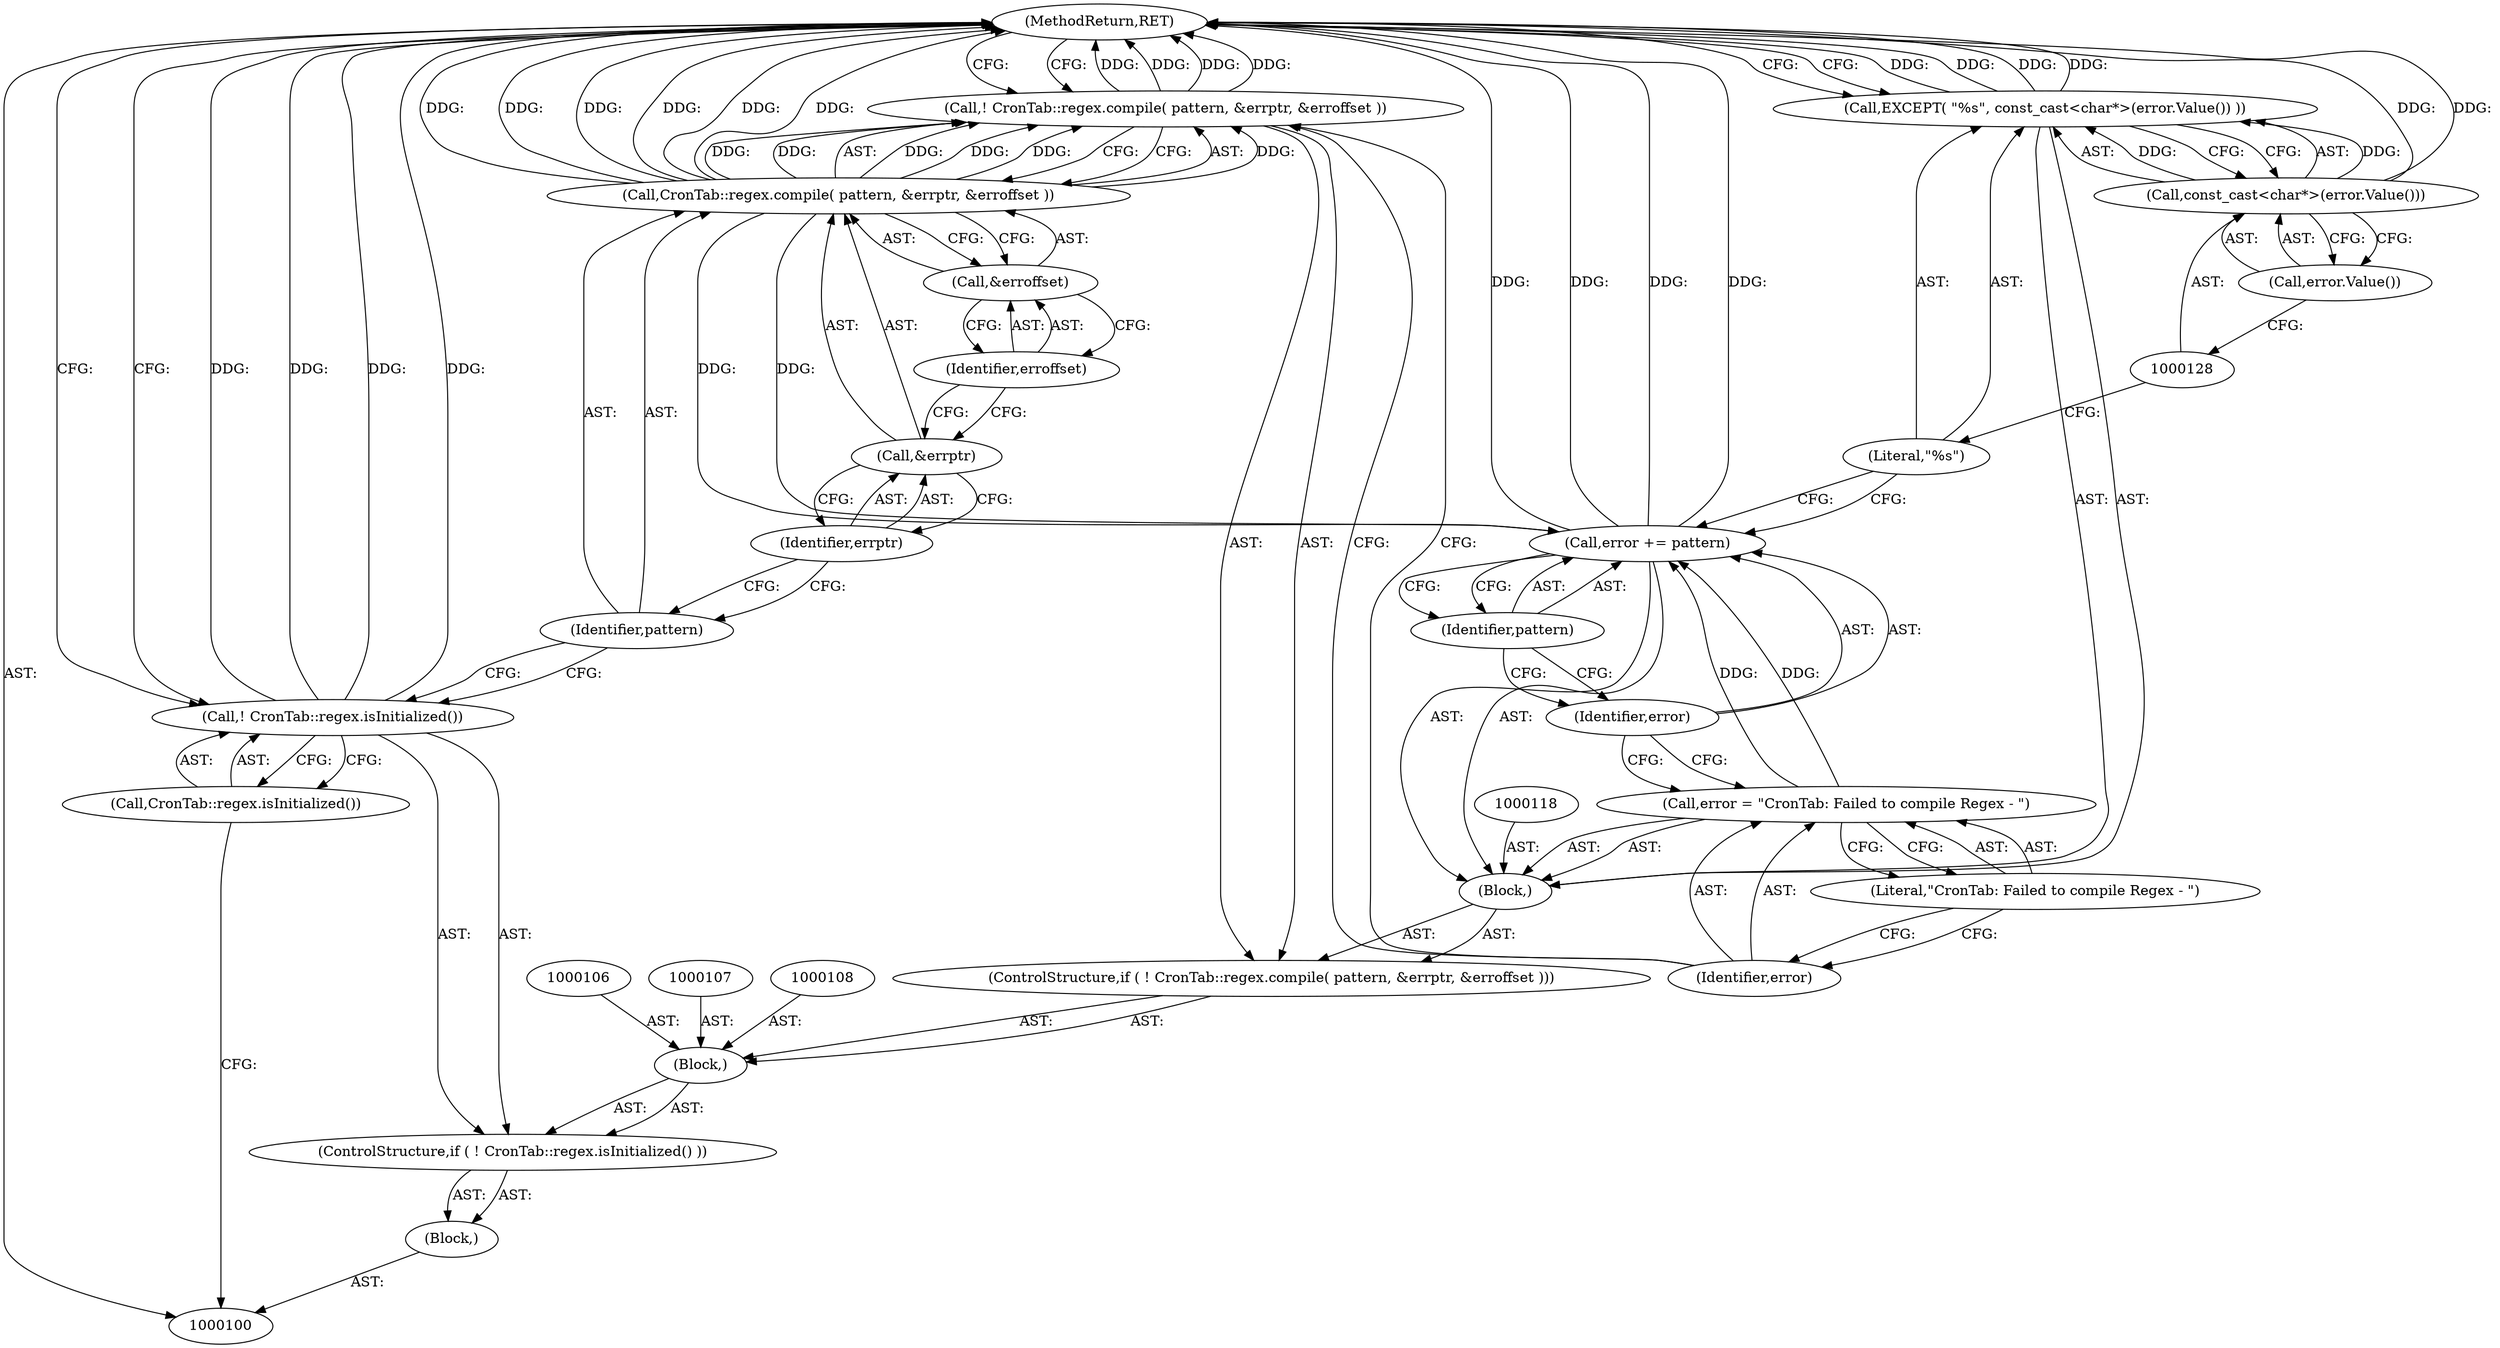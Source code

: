 digraph "0_htcondor_5e5571d1a431eb3c61977b6dd6ec90186ef79867_11" {
"1000130" [label="(MethodReturn,RET)"];
"1000101" [label="(Block,)"];
"1000102" [label="(ControlStructure,if ( ! CronTab::regex.isInitialized() ))"];
"1000103" [label="(Call,! CronTab::regex.isInitialized())"];
"1000104" [label="(Call,CronTab::regex.isInitialized())"];
"1000105" [label="(Block,)"];
"1000109" [label="(ControlStructure,if ( ! CronTab::regex.compile( pattern, &errptr, &erroffset )))"];
"1000110" [label="(Call,! CronTab::regex.compile( pattern, &errptr, &erroffset ))"];
"1000111" [label="(Call,CronTab::regex.compile( pattern, &errptr, &erroffset ))"];
"1000112" [label="(Identifier,pattern)"];
"1000113" [label="(Call,&errptr)"];
"1000114" [label="(Identifier,errptr)"];
"1000115" [label="(Call,&erroffset)"];
"1000116" [label="(Identifier,erroffset)"];
"1000117" [label="(Block,)"];
"1000119" [label="(Call,error = \"CronTab: Failed to compile Regex - \")"];
"1000120" [label="(Identifier,error)"];
"1000121" [label="(Literal,\"CronTab: Failed to compile Regex - \")"];
"1000122" [label="(Call,error += pattern)"];
"1000123" [label="(Identifier,error)"];
"1000124" [label="(Identifier,pattern)"];
"1000125" [label="(Call,EXCEPT( \"%s\", const_cast<char*>(error.Value()) ))"];
"1000126" [label="(Literal,\"%s\")"];
"1000127" [label="(Call,const_cast<char*>(error.Value()))"];
"1000129" [label="(Call,error.Value())"];
"1000130" -> "1000100"  [label="AST: "];
"1000130" -> "1000125"  [label="CFG: "];
"1000130" -> "1000110"  [label="CFG: "];
"1000130" -> "1000103"  [label="CFG: "];
"1000125" -> "1000130"  [label="DDG: "];
"1000125" -> "1000130"  [label="DDG: "];
"1000103" -> "1000130"  [label="DDG: "];
"1000103" -> "1000130"  [label="DDG: "];
"1000122" -> "1000130"  [label="DDG: "];
"1000122" -> "1000130"  [label="DDG: "];
"1000111" -> "1000130"  [label="DDG: "];
"1000111" -> "1000130"  [label="DDG: "];
"1000111" -> "1000130"  [label="DDG: "];
"1000110" -> "1000130"  [label="DDG: "];
"1000110" -> "1000130"  [label="DDG: "];
"1000127" -> "1000130"  [label="DDG: "];
"1000101" -> "1000100"  [label="AST: "];
"1000102" -> "1000101"  [label="AST: "];
"1000102" -> "1000101"  [label="AST: "];
"1000103" -> "1000102"  [label="AST: "];
"1000105" -> "1000102"  [label="AST: "];
"1000103" -> "1000102"  [label="AST: "];
"1000103" -> "1000104"  [label="CFG: "];
"1000104" -> "1000103"  [label="AST: "];
"1000112" -> "1000103"  [label="CFG: "];
"1000130" -> "1000103"  [label="CFG: "];
"1000103" -> "1000130"  [label="DDG: "];
"1000103" -> "1000130"  [label="DDG: "];
"1000104" -> "1000103"  [label="AST: "];
"1000104" -> "1000100"  [label="CFG: "];
"1000103" -> "1000104"  [label="CFG: "];
"1000105" -> "1000102"  [label="AST: "];
"1000106" -> "1000105"  [label="AST: "];
"1000107" -> "1000105"  [label="AST: "];
"1000108" -> "1000105"  [label="AST: "];
"1000109" -> "1000105"  [label="AST: "];
"1000109" -> "1000105"  [label="AST: "];
"1000110" -> "1000109"  [label="AST: "];
"1000117" -> "1000109"  [label="AST: "];
"1000110" -> "1000109"  [label="AST: "];
"1000110" -> "1000111"  [label="CFG: "];
"1000111" -> "1000110"  [label="AST: "];
"1000120" -> "1000110"  [label="CFG: "];
"1000130" -> "1000110"  [label="CFG: "];
"1000110" -> "1000130"  [label="DDG: "];
"1000110" -> "1000130"  [label="DDG: "];
"1000111" -> "1000110"  [label="DDG: "];
"1000111" -> "1000110"  [label="DDG: "];
"1000111" -> "1000110"  [label="DDG: "];
"1000111" -> "1000110"  [label="AST: "];
"1000111" -> "1000115"  [label="CFG: "];
"1000112" -> "1000111"  [label="AST: "];
"1000113" -> "1000111"  [label="AST: "];
"1000115" -> "1000111"  [label="AST: "];
"1000110" -> "1000111"  [label="CFG: "];
"1000111" -> "1000130"  [label="DDG: "];
"1000111" -> "1000130"  [label="DDG: "];
"1000111" -> "1000130"  [label="DDG: "];
"1000111" -> "1000110"  [label="DDG: "];
"1000111" -> "1000110"  [label="DDG: "];
"1000111" -> "1000110"  [label="DDG: "];
"1000111" -> "1000122"  [label="DDG: "];
"1000112" -> "1000111"  [label="AST: "];
"1000112" -> "1000103"  [label="CFG: "];
"1000114" -> "1000112"  [label="CFG: "];
"1000113" -> "1000111"  [label="AST: "];
"1000113" -> "1000114"  [label="CFG: "];
"1000114" -> "1000113"  [label="AST: "];
"1000116" -> "1000113"  [label="CFG: "];
"1000114" -> "1000113"  [label="AST: "];
"1000114" -> "1000112"  [label="CFG: "];
"1000113" -> "1000114"  [label="CFG: "];
"1000115" -> "1000111"  [label="AST: "];
"1000115" -> "1000116"  [label="CFG: "];
"1000116" -> "1000115"  [label="AST: "];
"1000111" -> "1000115"  [label="CFG: "];
"1000116" -> "1000115"  [label="AST: "];
"1000116" -> "1000113"  [label="CFG: "];
"1000115" -> "1000116"  [label="CFG: "];
"1000117" -> "1000109"  [label="AST: "];
"1000118" -> "1000117"  [label="AST: "];
"1000119" -> "1000117"  [label="AST: "];
"1000122" -> "1000117"  [label="AST: "];
"1000125" -> "1000117"  [label="AST: "];
"1000119" -> "1000117"  [label="AST: "];
"1000119" -> "1000121"  [label="CFG: "];
"1000120" -> "1000119"  [label="AST: "];
"1000121" -> "1000119"  [label="AST: "];
"1000123" -> "1000119"  [label="CFG: "];
"1000119" -> "1000122"  [label="DDG: "];
"1000120" -> "1000119"  [label="AST: "];
"1000120" -> "1000110"  [label="CFG: "];
"1000121" -> "1000120"  [label="CFG: "];
"1000121" -> "1000119"  [label="AST: "];
"1000121" -> "1000120"  [label="CFG: "];
"1000119" -> "1000121"  [label="CFG: "];
"1000122" -> "1000117"  [label="AST: "];
"1000122" -> "1000124"  [label="CFG: "];
"1000123" -> "1000122"  [label="AST: "];
"1000124" -> "1000122"  [label="AST: "];
"1000126" -> "1000122"  [label="CFG: "];
"1000122" -> "1000130"  [label="DDG: "];
"1000122" -> "1000130"  [label="DDG: "];
"1000111" -> "1000122"  [label="DDG: "];
"1000119" -> "1000122"  [label="DDG: "];
"1000123" -> "1000122"  [label="AST: "];
"1000123" -> "1000119"  [label="CFG: "];
"1000124" -> "1000123"  [label="CFG: "];
"1000124" -> "1000122"  [label="AST: "];
"1000124" -> "1000123"  [label="CFG: "];
"1000122" -> "1000124"  [label="CFG: "];
"1000125" -> "1000117"  [label="AST: "];
"1000125" -> "1000127"  [label="CFG: "];
"1000126" -> "1000125"  [label="AST: "];
"1000127" -> "1000125"  [label="AST: "];
"1000130" -> "1000125"  [label="CFG: "];
"1000125" -> "1000130"  [label="DDG: "];
"1000125" -> "1000130"  [label="DDG: "];
"1000127" -> "1000125"  [label="DDG: "];
"1000126" -> "1000125"  [label="AST: "];
"1000126" -> "1000122"  [label="CFG: "];
"1000128" -> "1000126"  [label="CFG: "];
"1000127" -> "1000125"  [label="AST: "];
"1000127" -> "1000129"  [label="CFG: "];
"1000128" -> "1000127"  [label="AST: "];
"1000129" -> "1000127"  [label="AST: "];
"1000125" -> "1000127"  [label="CFG: "];
"1000127" -> "1000130"  [label="DDG: "];
"1000127" -> "1000125"  [label="DDG: "];
"1000129" -> "1000127"  [label="AST: "];
"1000129" -> "1000128"  [label="CFG: "];
"1000127" -> "1000129"  [label="CFG: "];
}
